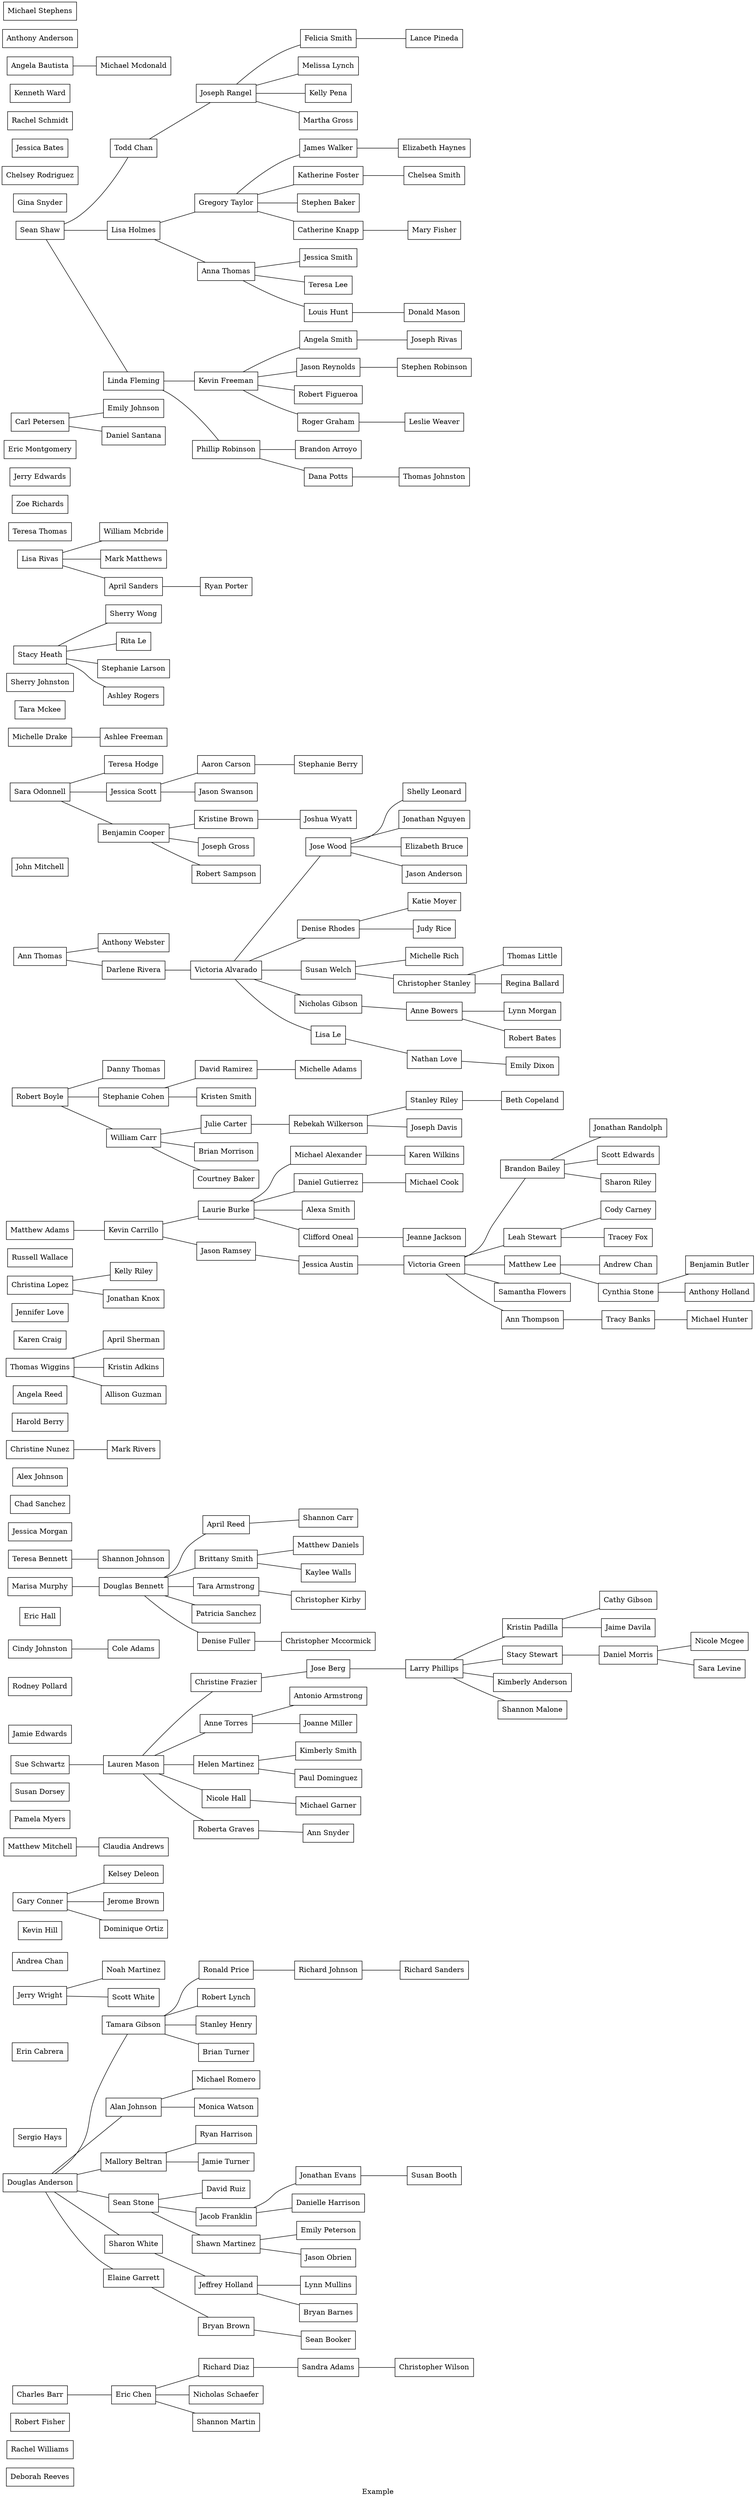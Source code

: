 digraph "family-tree" {
    label="Example";
    rankdir="LR";
    ratio="compress";
    node [shape="box"];
    edge [arrowhead="none"];
    subgraph "members" {
        "14" [label="Deborah Reeves"];
        "230" [label="Rachel Williams"];
        "43" [label="Robert Fisher"];
        "132" [label="Eric Chen"];
        "148" [label="Richard Diaz"];
        "158" [label="Nicholas Schaefer"];
        "166" [label="Shannon Martin"];
        "201" [label="Sandra Adams"];
        "237" [label="Christopher Wilson"];
        "92" [label="Charles Barr"];
        "128" [label="Douglas Anderson"];
        "133" [label="Tamara Gibson"];
        "137" [label="Alan Johnson"];
        "139" [label="Mallory Beltran"];
        "144" [label="Sean Stone"];
        "149" [label="Ronald Price"];
        "153" [label="Michael Romero"];
        "154" [label="Sharon White"];
        "159" [label="Robert Lynch"];
        "162" [label="Elaine Garrett"];
        "167" [label="Stanley Henry"];
        "169" [label="Brian Turner"];
        "173" [label="Monica Watson"];
        "175" [label="Ryan Harrison"];
        "181" [label="David Ruiz"];
        "189" [label="Jamie Turner"];
        "194" [label="Jacob Franklin"];
        "197" [label="Shawn Martinez"];
        "203" [label="Richard Johnson"];
        "204" [label="Jeffrey Holland"];
        "206" [label="Bryan Brown"];
        "214" [label="Jonathan Evans"];
        "217" [label="Emily Peterson"];
        "224" [label="Danielle Harrison"];
        "232" [label="Jason Obrien"];
        "239" [label="Richard Sanders"];
        "240" [label="Lynn Mullins"];
        "243" [label="Bryan Barnes"];
        "245" [label="Sean Booker"];
        "254" [label="Susan Booth"];
        "229" [label="Sergio Hays"];
        "108" [label="Erin Cabrera"];
        "30" [label="Jerry Wright"];
        "58" [label="Noah Martinez"];
        "82" [label="Scott White"];
        "11" [label="Andrea Chan"];
        "127" [label="Kevin Hill"];
        "29" [label="Gary Conner"];
        "46" [label="Kelsey Deleon"];
        "57" [label="Jerome Brown"];
        "81" [label="Dominique Ortiz"];
        "122" [label="Claudia Andrews"];
        "76" [label="Matthew Mitchell"];
        "3" [label="Pamela Myers"];
        "8" [label="Susan Dorsey"];
        "101" [label="Antonio Armstrong"];
        "103" [label="Joanne Miller"];
        "105" [label="Kimberly Smith"];
        "112" [label="Paul Dominguez"];
        "114" [label="Michael Garner"];
        "117" [label="Ann Snyder"];
        "131" [label="Larry Phillips"];
        "136" [label="Kristin Padilla"];
        "147" [label="Stacy Stewart"];
        "152" [label="Cathy Gibson"];
        "157" [label="Kimberly Anderson"];
        "16" [label="Sue Schwartz"];
        "165" [label="Shannon Malone"];
        "172" [label="Jaime Davila"];
        "200" [label="Daniel Morris"];
        "21" [label="Lauren Mason"];
        "220" [label="Nicole Mcgee"];
        "236" [label="Sara Levine"];
        "37" [label="Christine Frazier"];
        "47" [label="Anne Torres"];
        "49" [label="Helen Martinez"];
        "64" [label="Nicole Hall"];
        "72" [label="Roberta Graves"];
        "91" [label="Jose Berg"];
        "184" [label="Jamie Edwards"];
        "186" [label="Rodney Pollard"];
        "115" [label="Cole Adams"];
        "65" [label="Cindy Johnston"];
        "7" [label="Eric Hall"];
        "102" [label="Matthew Daniels"];
        "104" [label="Kaylee Walls"];
        "106" [label="Christopher Kirby"];
        "118" [label="Christopher Mccormick"];
        "17" [label="Marisa Murphy"];
        "22" [label="Douglas Bennett"];
        "38" [label="April Reed"];
        "48" [label="Brittany Smith"];
        "50" [label="Tara Armstrong"];
        "66" [label="Patricia Sanchez"];
        "73" [label="Denise Fuller"];
        "93" [label="Shannon Carr"];
        "202" [label="Teresa Bennett"];
        "238" [label="Shannon Johnson"];
        "235" [label="Jessica Morgan"];
        "13" [label="Chad Sanchez"];
        "94" [label="Alex Johnson"];
        "210" [label="Christine Nunez"];
        "249" [label="Mark Rivers"];
        "97" [label="Harold Berry"];
        "107" [label="Angela Reed"];
        "28" [label="Thomas Wiggins"];
        "45" [label="April Sherman"];
        "56" [label="Kristin Adkins"];
        "80" [label="Allison Guzman"];
        "119" [label="Karen Craig"];
        "12" [label="Jennifer Love"];
        "138" [label="Christina Lopez"];
        "174" [label="Kelly Riley"];
        "185" [label="Jonathan Knox"];
        "10" [label="Russell Wallace"];
        "111" [label="Michael Cook"];
        "123" [label="Jeanne Jackson"];
        "130" [label="Victoria Green"];
        "135" [label="Brandon Bailey"];
        "141" [label="Leah Stewart"];
        "146" [label="Matthew Lee"];
        "151" [label="Jonathan Randolph"];
        "156" [label="Samantha Flowers"];
        "161" [label="Scott Edwards"];
        "164" [label="Ann Thompson"];
        "171" [label="Sharon Riley"];
        "178" [label="Cody Carney"];
        "183" [label="Andrew Chan"];
        "191" [label="Tracey Fox"];
        "199" [label="Cynthia Stone"];
        "2" [label="Matthew Adams"];
        "20" [label="Kevin Carrillo"];
        "208" [label="Tracy Banks"];
        "219" [label="Benjamin Butler"];
        "234" [label="Anthony Holland"];
        "247" [label="Michael Hunter"];
        "25" [label="Laurie Burke"];
        "36" [label="Jason Ramsey"];
        "41" [label="Michael Alexander"];
        "53" [label="Daniel Gutierrez"];
        "69" [label="Alexa Smith"];
        "77" [label="Clifford Oneal"];
        "90" [label="Jessica Austin"];
        "99" [label="Karen Wilkins"];
        "143" [label="Robert Boyle"];
        "180" [label="Danny Thomas"];
        "193" [label="Stephanie Cohen"];
        "196" [label="William Carr"];
        "212" [label="David Ramirez"];
        "216" [label="Julie Carter"];
        "222" [label="Kristen Smith"];
        "227" [label="Brian Morrison"];
        "231" [label="Courtney Baker"];
        "251" [label="Michelle Adams"];
        "256" [label="Rebekah Wilkerson"];
        "257" [label="Stanley Riley"];
        "258" [label="Joseph Davis"];
        "259" [label="Beth Copeland"];
        "129" [label="Victoria Alvarado"];
        "134" [label="Jose Wood"];
        "140" [label="Denise Rhodes"];
        "145" [label="Susan Welch"];
        "150" [label="Shelly Leonard"];
        "155" [label="Nicholas Gibson"];
        "160" [label="Jonathan Nguyen"];
        "163" [label="Lisa Le"];
        "168" [label="Elizabeth Bruce"];
        "170" [label="Jason Anderson"];
        "177" [label="Katie Moyer"];
        "182" [label="Michelle Rich"];
        "190" [label="Judy Rice"];
        "198" [label="Christopher Stanley"];
        "205" [label="Anne Bowers"];
        "207" [label="Nathan Love"];
        "218" [label="Thomas Little"];
        "233" [label="Regina Ballard"];
        "242" [label="Lynn Morgan"];
        "244" [label="Robert Bates"];
        "246" [label="Emily Dixon"];
        "35" [label="Ann Thomas"];
        "63" [label="Anthony Webster"];
        "89" [label="Darlene Rivera"];
        "5" [label="John Mitchell"];
        "142" [label="Sara Odonnell"];
        "179" [label="Teresa Hodge"];
        "192" [label="Jessica Scott"];
        "195" [label="Benjamin Cooper"];
        "209" [label="Aaron Carson"];
        "215" [label="Kristine Brown"];
        "221" [label="Jason Swanson"];
        "225" [label="Joseph Gross"];
        "228" [label="Robert Sampson"];
        "248" [label="Stephanie Berry"];
        "255" [label="Joshua Wyatt"];
        "211" [label="Michelle Drake"];
        "250" [label="Ashlee Freeman"];
        "6" [label="Tara Mckee"];
        "176" [label="Sherry Johnston"];
        "27" [label="Stacy Heath"];
        "44" [label="Sherry Wong"];
        "55" [label="Rita Le"];
        "71" [label="Stephanie Larson"];
        "79" [label="Ashley Rogers"];
        "124" [label="Ryan Porter"];
        "32" [label="Lisa Rivas"];
        "60" [label="William Mcbride"];
        "84" [label="Mark Matthews"];
        "86" [label="April Sanders"];
        "253" [label="Teresa Thomas"];
        "226" [label="Zoe Richards"];
        "188" [label="Jerry Edwards"];
        "116" [label="Eric Montgomery"];
        "31" [label="Carl Petersen"];
        "59" [label="Emily Johnson"];
        "83" [label="Daniel Santana"];
        "1" [label="Sean Shaw"];
        "100" [label="Lance Pineda"];
        "109" [label="Chelsea Smith"];
        "110" [label="Stephen Robinson"];
        "120" [label="Mary Fisher"];
        "121" [label="Leslie Weaver"];
        "125" [label="Donald Mason"];
        "126" [label="Thomas Johnston"];
        "15" [label="Todd Chan"];
        "18" [label="Lisa Holmes"];
        "19" [label="Linda Fleming"];
        "23" [label="Gregory Taylor"];
        "24" [label="Kevin Freeman"];
        "26" [label="Joseph Rangel"];
        "33" [label="Anna Thomas"];
        "34" [label="Phillip Robinson"];
        "39" [label="James Walker"];
        "40" [label="Angela Smith"];
        "42" [label="Felicia Smith"];
        "51" [label="Katherine Foster"];
        "52" [label="Jason Reynolds"];
        "54" [label="Melissa Lynch"];
        "61" [label="Jessica Smith"];
        "62" [label="Brandon Arroyo"];
        "67" [label="Stephen Baker"];
        "68" [label="Robert Figueroa"];
        "70" [label="Kelly Pena"];
        "74" [label="Catherine Knapp"];
        "75" [label="Roger Graham"];
        "78" [label="Martha Gross"];
        "85" [label="Teresa Lee"];
        "87" [label="Louis Hunt"];
        "88" [label="Dana Potts"];
        "96" [label="Elizabeth Haynes"];
        "98" [label="Joseph Rivas"];
        "4" [label="Gina Snyder"];
        "95" [label="Chelsey Rodriguez"];
        "241" [label="Jessica Bates"];
        "223" [label="Rachel Schmidt"];
        "187" [label="Kenneth Ward"];
        "213" [label="Angela Bautista"];
        "252" [label="Michael Mcdonald"];
        "113" [label="Anthony Anderson"];
        "9" [label="Michael Stephens"];
        "1" -> "15";
        "1" -> "18";
        "1" -> "19";
        "128" -> "133";
        "128" -> "137";
        "128" -> "139";
        "128" -> "144";
        "128" -> "154";
        "128" -> "162";
        "129" -> "134";
        "129" -> "140";
        "129" -> "145";
        "129" -> "155";
        "129" -> "163";
        "130" -> "135";
        "130" -> "141";
        "130" -> "146";
        "130" -> "156";
        "130" -> "164";
        "131" -> "136";
        "131" -> "147";
        "131" -> "157";
        "131" -> "165";
        "132" -> "148";
        "132" -> "158";
        "132" -> "166";
        "133" -> "149";
        "133" -> "159";
        "133" -> "167";
        "133" -> "169";
        "134" -> "150";
        "134" -> "160";
        "134" -> "168";
        "134" -> "170";
        "135" -> "151";
        "135" -> "161";
        "135" -> "171";
        "136" -> "152";
        "136" -> "172";
        "137" -> "153";
        "137" -> "173";
        "138" -> "174";
        "138" -> "185";
        "139" -> "175";
        "139" -> "189";
        "140" -> "177";
        "140" -> "190";
        "141" -> "178";
        "141" -> "191";
        "142" -> "179";
        "142" -> "192";
        "142" -> "195";
        "143" -> "180";
        "143" -> "193";
        "143" -> "196";
        "144" -> "181";
        "144" -> "194";
        "144" -> "197";
        "145" -> "182";
        "145" -> "198";
        "146" -> "183";
        "146" -> "199";
        "147" -> "200";
        "148" -> "201";
        "149" -> "203";
        "15" -> "26";
        "154" -> "204";
        "155" -> "205";
        "16" -> "21";
        "162" -> "206";
        "163" -> "207";
        "164" -> "208";
        "17" -> "22";
        "18" -> "23";
        "18" -> "33";
        "19" -> "24";
        "19" -> "34";
        "192" -> "209";
        "192" -> "221";
        "193" -> "212";
        "193" -> "222";
        "194" -> "214";
        "194" -> "224";
        "195" -> "215";
        "195" -> "225";
        "195" -> "228";
        "196" -> "216";
        "196" -> "227";
        "196" -> "231";
        "197" -> "217";
        "197" -> "232";
        "198" -> "218";
        "198" -> "233";
        "199" -> "219";
        "199" -> "234";
        "2" -> "20";
        "20" -> "25";
        "20" -> "36";
        "200" -> "220";
        "200" -> "236";
        "201" -> "237";
        "202" -> "238";
        "203" -> "239";
        "204" -> "240";
        "204" -> "243";
        "205" -> "242";
        "205" -> "244";
        "206" -> "245";
        "207" -> "246";
        "208" -> "247";
        "209" -> "248";
        "21" -> "37";
        "21" -> "47";
        "21" -> "49";
        "21" -> "64";
        "21" -> "72";
        "210" -> "249";
        "211" -> "250";
        "212" -> "251";
        "213" -> "252";
        "214" -> "254";
        "215" -> "255";
        "216" -> "256";
        "22" -> "38";
        "22" -> "48";
        "22" -> "50";
        "22" -> "66";
        "22" -> "73";
        "23" -> "39";
        "23" -> "51";
        "23" -> "67";
        "23" -> "74";
        "24" -> "40";
        "24" -> "52";
        "24" -> "68";
        "24" -> "75";
        "25" -> "41";
        "25" -> "53";
        "25" -> "69";
        "25" -> "77";
        "256" -> "257";
        "256" -> "258";
        "257" -> "259";
        "26" -> "42";
        "26" -> "54";
        "26" -> "70";
        "26" -> "78";
        "27" -> "44";
        "27" -> "55";
        "27" -> "71";
        "27" -> "79";
        "28" -> "45";
        "28" -> "56";
        "28" -> "80";
        "29" -> "46";
        "29" -> "57";
        "29" -> "81";
        "30" -> "58";
        "30" -> "82";
        "31" -> "59";
        "31" -> "83";
        "32" -> "60";
        "32" -> "84";
        "32" -> "86";
        "33" -> "61";
        "33" -> "85";
        "33" -> "87";
        "34" -> "62";
        "34" -> "88";
        "35" -> "63";
        "35" -> "89";
        "36" -> "90";
        "37" -> "91";
        "38" -> "93";
        "39" -> "96";
        "40" -> "98";
        "41" -> "99";
        "42" -> "100";
        "47" -> "101";
        "47" -> "103";
        "48" -> "102";
        "48" -> "104";
        "49" -> "105";
        "49" -> "112";
        "50" -> "106";
        "51" -> "109";
        "52" -> "110";
        "53" -> "111";
        "64" -> "114";
        "65" -> "115";
        "72" -> "117";
        "73" -> "118";
        "74" -> "120";
        "75" -> "121";
        "76" -> "122";
        "77" -> "123";
        "86" -> "124";
        "87" -> "125";
        "88" -> "126";
        "89" -> "129";
        "90" -> "130";
        "91" -> "131";
        "92" -> "132";
    }
}
